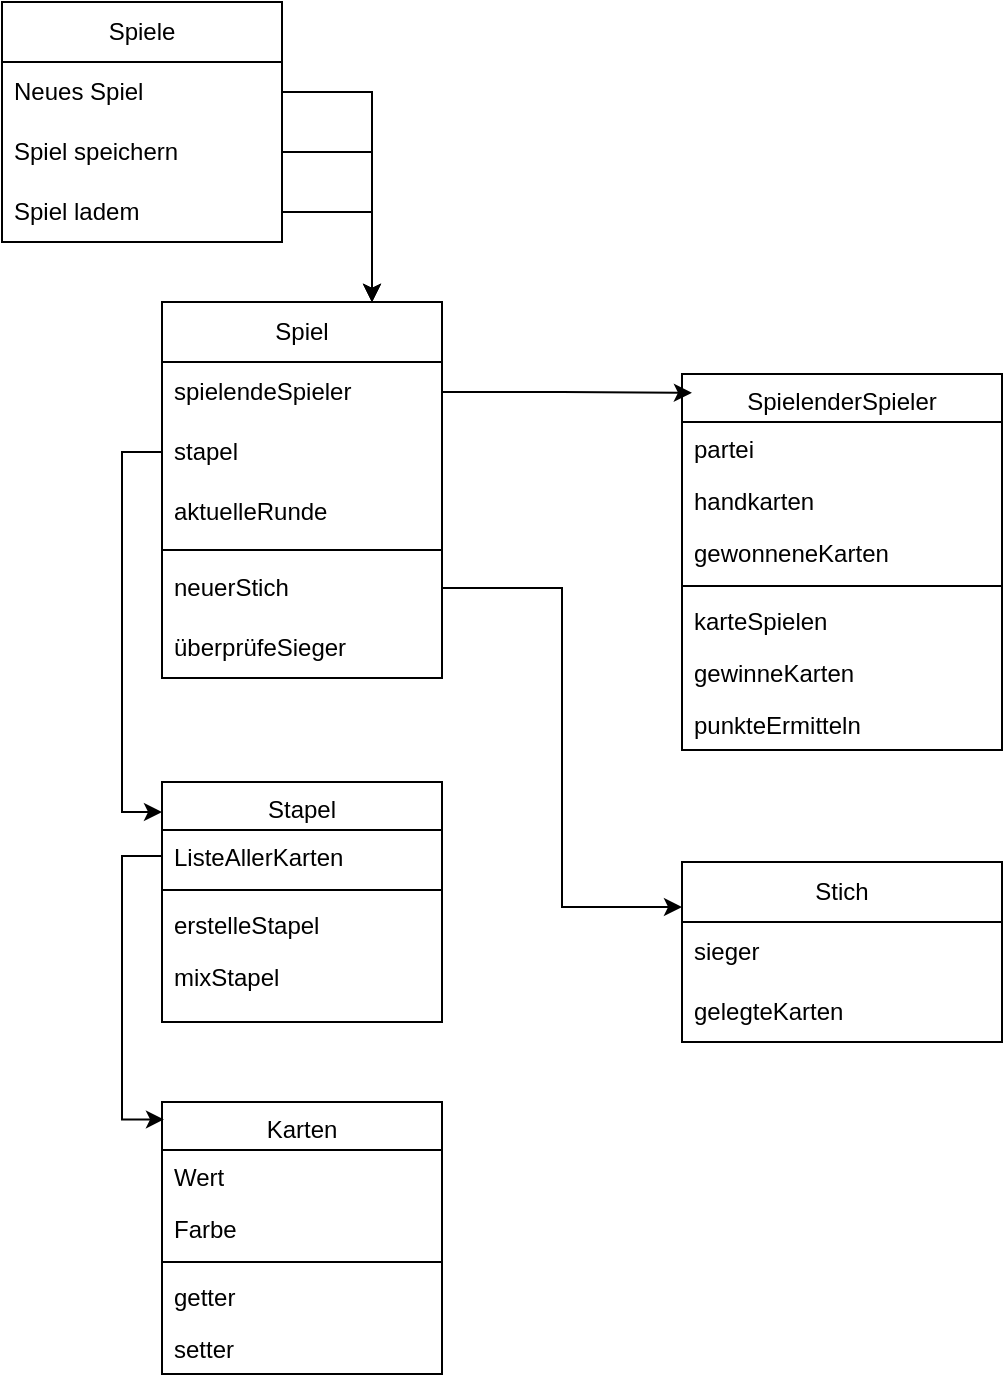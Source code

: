 <mxfile version="24.2.3" type="github">
  <diagram id="C5RBs43oDa-KdzZeNtuy" name="Page-1">
    <mxGraphModel dx="965" dy="573" grid="1" gridSize="10" guides="1" tooltips="1" connect="1" arrows="1" fold="1" page="1" pageScale="1" pageWidth="827" pageHeight="1169" math="0" shadow="0">
      <root>
        <mxCell id="WIyWlLk6GJQsqaUBKTNV-0" />
        <mxCell id="WIyWlLk6GJQsqaUBKTNV-1" parent="WIyWlLk6GJQsqaUBKTNV-0" />
        <mxCell id="zkfFHV4jXpPFQw0GAbJ--6" value="Karten" style="swimlane;fontStyle=0;align=center;verticalAlign=top;childLayout=stackLayout;horizontal=1;startSize=24;horizontalStack=0;resizeParent=1;resizeLast=0;collapsible=1;marginBottom=0;rounded=0;shadow=0;strokeWidth=1;" parent="WIyWlLk6GJQsqaUBKTNV-1" vertex="1">
          <mxGeometry x="100" y="560" width="140" height="136" as="geometry">
            <mxRectangle x="50" y="336" width="160" height="26" as="alternateBounds" />
          </mxGeometry>
        </mxCell>
        <mxCell id="zkfFHV4jXpPFQw0GAbJ--7" value="Wert" style="text;align=left;verticalAlign=top;spacingLeft=4;spacingRight=4;overflow=hidden;rotatable=0;points=[[0,0.5],[1,0.5]];portConstraint=eastwest;" parent="zkfFHV4jXpPFQw0GAbJ--6" vertex="1">
          <mxGeometry y="24" width="140" height="26" as="geometry" />
        </mxCell>
        <mxCell id="zkfFHV4jXpPFQw0GAbJ--8" value="Farbe" style="text;align=left;verticalAlign=top;spacingLeft=4;spacingRight=4;overflow=hidden;rotatable=0;points=[[0,0.5],[1,0.5]];portConstraint=eastwest;rounded=0;shadow=0;html=0;" parent="zkfFHV4jXpPFQw0GAbJ--6" vertex="1">
          <mxGeometry y="50" width="140" height="26" as="geometry" />
        </mxCell>
        <mxCell id="zkfFHV4jXpPFQw0GAbJ--9" value="" style="line;html=1;strokeWidth=1;align=left;verticalAlign=middle;spacingTop=-1;spacingLeft=3;spacingRight=3;rotatable=0;labelPosition=right;points=[];portConstraint=eastwest;" parent="zkfFHV4jXpPFQw0GAbJ--6" vertex="1">
          <mxGeometry y="76" width="140" height="8" as="geometry" />
        </mxCell>
        <mxCell id="Td7MvOa7tic7pRUwxPtG-3" value="getter" style="text;align=left;verticalAlign=top;spacingLeft=4;spacingRight=4;overflow=hidden;rotatable=0;points=[[0,0.5],[1,0.5]];portConstraint=eastwest;" parent="zkfFHV4jXpPFQw0GAbJ--6" vertex="1">
          <mxGeometry y="84" width="140" height="26" as="geometry" />
        </mxCell>
        <mxCell id="dm1adF1wmfqHsNcjSqae-6" value="setter" style="text;align=left;verticalAlign=top;spacingLeft=4;spacingRight=4;overflow=hidden;rotatable=0;points=[[0,0.5],[1,0.5]];portConstraint=eastwest;" parent="zkfFHV4jXpPFQw0GAbJ--6" vertex="1">
          <mxGeometry y="110" width="140" height="26" as="geometry" />
        </mxCell>
        <mxCell id="Td7MvOa7tic7pRUwxPtG-41" value="Spiele" style="swimlane;fontStyle=0;childLayout=stackLayout;horizontal=1;startSize=30;horizontalStack=0;resizeParent=1;resizeParentMax=0;resizeLast=0;collapsible=1;marginBottom=0;whiteSpace=wrap;html=1;" parent="WIyWlLk6GJQsqaUBKTNV-1" vertex="1">
          <mxGeometry x="20" y="10" width="140" height="120" as="geometry" />
        </mxCell>
        <mxCell id="4rsWmJyr904Ds-2HBR55-13" value="Neues Spiel" style="text;strokeColor=none;fillColor=none;align=left;verticalAlign=middle;spacingLeft=4;spacingRight=4;overflow=hidden;points=[[0,0.5],[1,0.5]];portConstraint=eastwest;rotatable=0;whiteSpace=wrap;html=1;" parent="Td7MvOa7tic7pRUwxPtG-41" vertex="1">
          <mxGeometry y="30" width="140" height="30" as="geometry" />
        </mxCell>
        <mxCell id="Td7MvOa7tic7pRUwxPtG-42" value="Spiel speichern" style="text;strokeColor=none;fillColor=none;align=left;verticalAlign=middle;spacingLeft=4;spacingRight=4;overflow=hidden;points=[[0,0.5],[1,0.5]];portConstraint=eastwest;rotatable=0;whiteSpace=wrap;html=1;" parent="Td7MvOa7tic7pRUwxPtG-41" vertex="1">
          <mxGeometry y="60" width="140" height="30" as="geometry" />
        </mxCell>
        <mxCell id="Td7MvOa7tic7pRUwxPtG-43" value="Spiel ladem" style="text;strokeColor=none;fillColor=none;align=left;verticalAlign=middle;spacingLeft=4;spacingRight=4;overflow=hidden;points=[[0,0.5],[1,0.5]];portConstraint=eastwest;rotatable=0;whiteSpace=wrap;html=1;" parent="Td7MvOa7tic7pRUwxPtG-41" vertex="1">
          <mxGeometry y="90" width="140" height="30" as="geometry" />
        </mxCell>
        <mxCell id="dm1adF1wmfqHsNcjSqae-20" value="Stapel" style="swimlane;fontStyle=0;align=center;verticalAlign=top;childLayout=stackLayout;horizontal=1;startSize=24;horizontalStack=0;resizeParent=1;resizeLast=0;collapsible=1;marginBottom=0;rounded=0;shadow=0;strokeWidth=1;" parent="WIyWlLk6GJQsqaUBKTNV-1" vertex="1">
          <mxGeometry x="100" y="400" width="140" height="120" as="geometry">
            <mxRectangle x="50" y="336" width="160" height="26" as="alternateBounds" />
          </mxGeometry>
        </mxCell>
        <mxCell id="dm1adF1wmfqHsNcjSqae-21" value="ListeAllerKarten" style="text;align=left;verticalAlign=top;spacingLeft=4;spacingRight=4;overflow=hidden;rotatable=0;points=[[0,0.5],[1,0.5]];portConstraint=eastwest;" parent="dm1adF1wmfqHsNcjSqae-20" vertex="1">
          <mxGeometry y="24" width="140" height="26" as="geometry" />
        </mxCell>
        <mxCell id="dm1adF1wmfqHsNcjSqae-25" value="" style="line;html=1;strokeWidth=1;align=left;verticalAlign=middle;spacingTop=-1;spacingLeft=3;spacingRight=3;rotatable=0;labelPosition=right;points=[];portConstraint=eastwest;" parent="dm1adF1wmfqHsNcjSqae-20" vertex="1">
          <mxGeometry y="50" width="140" height="8" as="geometry" />
        </mxCell>
        <mxCell id="dm1adF1wmfqHsNcjSqae-26" value="erstelleStapel" style="text;align=left;verticalAlign=top;spacingLeft=4;spacingRight=4;overflow=hidden;rotatable=0;points=[[0,0.5],[1,0.5]];portConstraint=eastwest;" parent="dm1adF1wmfqHsNcjSqae-20" vertex="1">
          <mxGeometry y="58" width="140" height="26" as="geometry" />
        </mxCell>
        <mxCell id="dm1adF1wmfqHsNcjSqae-27" value="mixStapel" style="text;align=left;verticalAlign=top;spacingLeft=4;spacingRight=4;overflow=hidden;rotatable=0;points=[[0,0.5],[1,0.5]];portConstraint=eastwest;" parent="dm1adF1wmfqHsNcjSqae-20" vertex="1">
          <mxGeometry y="84" width="140" height="26" as="geometry" />
        </mxCell>
        <mxCell id="dm1adF1wmfqHsNcjSqae-29" value="SpielenderSpieler" style="swimlane;fontStyle=0;align=center;verticalAlign=top;childLayout=stackLayout;horizontal=1;startSize=24;horizontalStack=0;resizeParent=1;resizeLast=0;collapsible=1;marginBottom=0;rounded=0;shadow=0;strokeWidth=1;" parent="WIyWlLk6GJQsqaUBKTNV-1" vertex="1">
          <mxGeometry x="360" y="196" width="160" height="188" as="geometry">
            <mxRectangle x="50" y="336" width="160" height="26" as="alternateBounds" />
          </mxGeometry>
        </mxCell>
        <mxCell id="dm1adF1wmfqHsNcjSqae-31" value="partei" style="text;align=left;verticalAlign=top;spacingLeft=4;spacingRight=4;overflow=hidden;rotatable=0;points=[[0,0.5],[1,0.5]];portConstraint=eastwest;rounded=0;shadow=0;html=0;" parent="dm1adF1wmfqHsNcjSqae-29" vertex="1">
          <mxGeometry y="24" width="160" height="26" as="geometry" />
        </mxCell>
        <mxCell id="dm1adF1wmfqHsNcjSqae-38" value="handkarten" style="text;align=left;verticalAlign=top;spacingLeft=4;spacingRight=4;overflow=hidden;rotatable=0;points=[[0,0.5],[1,0.5]];portConstraint=eastwest;" parent="dm1adF1wmfqHsNcjSqae-29" vertex="1">
          <mxGeometry y="50" width="160" height="26" as="geometry" />
        </mxCell>
        <mxCell id="dm1adF1wmfqHsNcjSqae-32" value="gewonneneKarten" style="text;align=left;verticalAlign=top;spacingLeft=4;spacingRight=4;overflow=hidden;rotatable=0;points=[[0,0.5],[1,0.5]];portConstraint=eastwest;rounded=0;shadow=0;html=0;" parent="dm1adF1wmfqHsNcjSqae-29" vertex="1">
          <mxGeometry y="76" width="160" height="26" as="geometry" />
        </mxCell>
        <mxCell id="dm1adF1wmfqHsNcjSqae-34" value="" style="line;html=1;strokeWidth=1;align=left;verticalAlign=middle;spacingTop=-1;spacingLeft=3;spacingRight=3;rotatable=0;labelPosition=right;points=[];portConstraint=eastwest;" parent="dm1adF1wmfqHsNcjSqae-29" vertex="1">
          <mxGeometry y="102" width="160" height="8" as="geometry" />
        </mxCell>
        <mxCell id="dm1adF1wmfqHsNcjSqae-47" value="karteSpielen" style="text;align=left;verticalAlign=top;spacingLeft=4;spacingRight=4;overflow=hidden;rotatable=0;points=[[0,0.5],[1,0.5]];portConstraint=eastwest;" parent="dm1adF1wmfqHsNcjSqae-29" vertex="1">
          <mxGeometry y="110" width="160" height="26" as="geometry" />
        </mxCell>
        <mxCell id="4rsWmJyr904Ds-2HBR55-28" value="gewinneKarten" style="text;align=left;verticalAlign=top;spacingLeft=4;spacingRight=4;overflow=hidden;rotatable=0;points=[[0,0.5],[1,0.5]];portConstraint=eastwest;rounded=0;shadow=0;html=0;" parent="dm1adF1wmfqHsNcjSqae-29" vertex="1">
          <mxGeometry y="136" width="160" height="26" as="geometry" />
        </mxCell>
        <mxCell id="fSKc9CwlaPmxuuPBhRsO-0" value="punkteErmitteln" style="text;align=left;verticalAlign=top;spacingLeft=4;spacingRight=4;overflow=hidden;rotatable=0;points=[[0,0.5],[1,0.5]];portConstraint=eastwest;rounded=0;shadow=0;html=0;" vertex="1" parent="dm1adF1wmfqHsNcjSqae-29">
          <mxGeometry y="162" width="160" height="26" as="geometry" />
        </mxCell>
        <mxCell id="dm1adF1wmfqHsNcjSqae-64" value="Spiel" style="swimlane;fontStyle=0;childLayout=stackLayout;horizontal=1;startSize=30;horizontalStack=0;resizeParent=1;resizeParentMax=0;resizeLast=0;collapsible=1;marginBottom=0;whiteSpace=wrap;html=1;" parent="WIyWlLk6GJQsqaUBKTNV-1" vertex="1">
          <mxGeometry x="100" y="160" width="140" height="188" as="geometry" />
        </mxCell>
        <mxCell id="dm1adF1wmfqHsNcjSqae-65" value="&lt;div&gt;spielendeSpieler&lt;/div&gt;" style="text;strokeColor=none;fillColor=none;align=left;verticalAlign=middle;spacingLeft=4;spacingRight=4;overflow=hidden;points=[[0,0.5],[1,0.5]];portConstraint=eastwest;rotatable=0;whiteSpace=wrap;html=1;" parent="dm1adF1wmfqHsNcjSqae-64" vertex="1">
          <mxGeometry y="30" width="140" height="30" as="geometry" />
        </mxCell>
        <mxCell id="dm1adF1wmfqHsNcjSqae-66" value="stapel" style="text;strokeColor=none;fillColor=none;align=left;verticalAlign=middle;spacingLeft=4;spacingRight=4;overflow=hidden;points=[[0,0.5],[1,0.5]];portConstraint=eastwest;rotatable=0;whiteSpace=wrap;html=1;" parent="dm1adF1wmfqHsNcjSqae-64" vertex="1">
          <mxGeometry y="60" width="140" height="30" as="geometry" />
        </mxCell>
        <mxCell id="4rsWmJyr904Ds-2HBR55-7" value="aktuelleRunde" style="text;strokeColor=none;fillColor=none;align=left;verticalAlign=middle;spacingLeft=4;spacingRight=4;overflow=hidden;points=[[0,0.5],[1,0.5]];portConstraint=eastwest;rotatable=0;whiteSpace=wrap;html=1;" parent="dm1adF1wmfqHsNcjSqae-64" vertex="1">
          <mxGeometry y="90" width="140" height="30" as="geometry" />
        </mxCell>
        <mxCell id="4rsWmJyr904Ds-2HBR55-11" value="" style="line;html=1;strokeWidth=1;align=left;verticalAlign=middle;spacingTop=-1;spacingLeft=3;spacingRight=3;rotatable=0;labelPosition=right;points=[];portConstraint=eastwest;" parent="dm1adF1wmfqHsNcjSqae-64" vertex="1">
          <mxGeometry y="120" width="140" height="8" as="geometry" />
        </mxCell>
        <mxCell id="fSKc9CwlaPmxuuPBhRsO-1" value="neuerStich" style="text;strokeColor=none;fillColor=none;align=left;verticalAlign=middle;spacingLeft=4;spacingRight=4;overflow=hidden;points=[[0,0.5],[1,0.5]];portConstraint=eastwest;rotatable=0;whiteSpace=wrap;html=1;" vertex="1" parent="dm1adF1wmfqHsNcjSqae-64">
          <mxGeometry y="128" width="140" height="30" as="geometry" />
        </mxCell>
        <mxCell id="4rsWmJyr904Ds-2HBR55-30" value="überprüfeSieger" style="text;strokeColor=none;fillColor=none;align=left;verticalAlign=middle;spacingLeft=4;spacingRight=4;overflow=hidden;points=[[0,0.5],[1,0.5]];portConstraint=eastwest;rotatable=0;whiteSpace=wrap;html=1;" parent="dm1adF1wmfqHsNcjSqae-64" vertex="1">
          <mxGeometry y="158" width="140" height="30" as="geometry" />
        </mxCell>
        <mxCell id="4rsWmJyr904Ds-2HBR55-2" style="edgeStyle=orthogonalEdgeStyle;rounded=0;orthogonalLoop=1;jettySize=auto;html=1;entryX=0.031;entryY=0.05;entryDx=0;entryDy=0;entryPerimeter=0;" parent="WIyWlLk6GJQsqaUBKTNV-1" source="dm1adF1wmfqHsNcjSqae-65" target="dm1adF1wmfqHsNcjSqae-29" edge="1">
          <mxGeometry relative="1" as="geometry" />
        </mxCell>
        <mxCell id="4rsWmJyr904Ds-2HBR55-3" style="edgeStyle=orthogonalEdgeStyle;rounded=0;orthogonalLoop=1;jettySize=auto;html=1;exitX=1;exitY=0.5;exitDx=0;exitDy=0;entryX=0.75;entryY=0;entryDx=0;entryDy=0;" parent="WIyWlLk6GJQsqaUBKTNV-1" source="Td7MvOa7tic7pRUwxPtG-42" target="dm1adF1wmfqHsNcjSqae-64" edge="1">
          <mxGeometry relative="1" as="geometry" />
        </mxCell>
        <mxCell id="4rsWmJyr904Ds-2HBR55-5" style="edgeStyle=orthogonalEdgeStyle;rounded=0;orthogonalLoop=1;jettySize=auto;html=1;exitX=0;exitY=0.5;exitDx=0;exitDy=0;entryX=0;entryY=0.125;entryDx=0;entryDy=0;entryPerimeter=0;" parent="WIyWlLk6GJQsqaUBKTNV-1" source="dm1adF1wmfqHsNcjSqae-66" target="dm1adF1wmfqHsNcjSqae-20" edge="1">
          <mxGeometry relative="1" as="geometry" />
        </mxCell>
        <mxCell id="4rsWmJyr904Ds-2HBR55-6" style="edgeStyle=orthogonalEdgeStyle;rounded=0;orthogonalLoop=1;jettySize=auto;html=1;exitX=0;exitY=0.5;exitDx=0;exitDy=0;entryX=0.007;entryY=0.064;entryDx=0;entryDy=0;entryPerimeter=0;" parent="WIyWlLk6GJQsqaUBKTNV-1" source="dm1adF1wmfqHsNcjSqae-21" target="zkfFHV4jXpPFQw0GAbJ--6" edge="1">
          <mxGeometry relative="1" as="geometry" />
        </mxCell>
        <mxCell id="4rsWmJyr904Ds-2HBR55-16" value="Stich" style="swimlane;fontStyle=0;childLayout=stackLayout;horizontal=1;startSize=30;horizontalStack=0;resizeParent=1;resizeParentMax=0;resizeLast=0;collapsible=1;marginBottom=0;whiteSpace=wrap;html=1;" parent="WIyWlLk6GJQsqaUBKTNV-1" vertex="1">
          <mxGeometry x="360" y="440" width="160" height="90" as="geometry" />
        </mxCell>
        <mxCell id="4rsWmJyr904Ds-2HBR55-26" value="sieger" style="text;strokeColor=none;fillColor=none;align=left;verticalAlign=middle;spacingLeft=4;spacingRight=4;overflow=hidden;points=[[0,0.5],[1,0.5]];portConstraint=eastwest;rotatable=0;whiteSpace=wrap;html=1;" parent="4rsWmJyr904Ds-2HBR55-16" vertex="1">
          <mxGeometry y="30" width="160" height="30" as="geometry" />
        </mxCell>
        <mxCell id="4rsWmJyr904Ds-2HBR55-25" value="gelegteKarten" style="text;strokeColor=none;fillColor=none;align=left;verticalAlign=middle;spacingLeft=4;spacingRight=4;overflow=hidden;points=[[0,0.5],[1,0.5]];portConstraint=eastwest;rotatable=0;whiteSpace=wrap;html=1;" parent="4rsWmJyr904Ds-2HBR55-16" vertex="1">
          <mxGeometry y="60" width="160" height="30" as="geometry" />
        </mxCell>
        <mxCell id="4rsWmJyr904Ds-2HBR55-32" style="edgeStyle=orthogonalEdgeStyle;rounded=0;orthogonalLoop=1;jettySize=auto;html=1;entryX=0.75;entryY=0;entryDx=0;entryDy=0;" parent="WIyWlLk6GJQsqaUBKTNV-1" source="Td7MvOa7tic7pRUwxPtG-43" target="dm1adF1wmfqHsNcjSqae-64" edge="1">
          <mxGeometry relative="1" as="geometry" />
        </mxCell>
        <mxCell id="4rsWmJyr904Ds-2HBR55-33" style="edgeStyle=orthogonalEdgeStyle;rounded=0;orthogonalLoop=1;jettySize=auto;html=1;entryX=0.75;entryY=0;entryDx=0;entryDy=0;" parent="WIyWlLk6GJQsqaUBKTNV-1" source="4rsWmJyr904Ds-2HBR55-13" target="dm1adF1wmfqHsNcjSqae-64" edge="1">
          <mxGeometry relative="1" as="geometry" />
        </mxCell>
        <mxCell id="fSKc9CwlaPmxuuPBhRsO-3" style="edgeStyle=orthogonalEdgeStyle;rounded=0;orthogonalLoop=1;jettySize=auto;html=1;exitX=1;exitY=0.5;exitDx=0;exitDy=0;entryX=0;entryY=0.25;entryDx=0;entryDy=0;" edge="1" parent="WIyWlLk6GJQsqaUBKTNV-1" source="fSKc9CwlaPmxuuPBhRsO-1" target="4rsWmJyr904Ds-2HBR55-16">
          <mxGeometry relative="1" as="geometry" />
        </mxCell>
      </root>
    </mxGraphModel>
  </diagram>
</mxfile>
